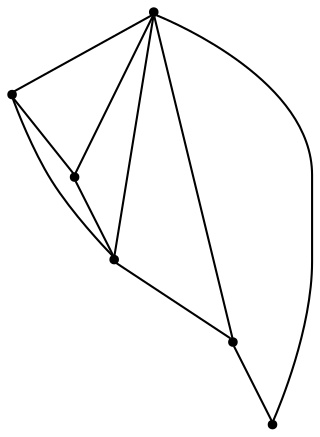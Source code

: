 graph {
  node [shape=point,comment="{\"directed\":false,\"doi\":\"10.4230/LIPIcs.GD.2024.32\",\"figure\":\"15 (3)\"}"]

  v0 [pos="723.8368323222429,1453.9289558497708"]
  v1 [pos="549.6221698777975,1263.9222904039668"]
  v2 [pos="470.4337086288919,1263.9222904039668"]
  v3 [pos="597.1352943239939,1453.9289558497708"]
  v4 [pos="676.3237078760468,1263.9222904039668"]
  v5 [pos="755.5121850239034,1263.9222904039668"]

  v0 -- v1 [id="-1",pos="723.8368323222429,1453.9289558497708 549.6221698777975,1263.9222904039668 549.6221698777975,1263.9222904039668 549.6221698777975,1263.9222904039668"]
  v3 -- v0 [id="-3",pos="597.1352943239939,1453.9289558497708 723.8368323222429,1453.9289558497708 723.8368323222429,1453.9289558497708 723.8368323222429,1453.9289558497708"]
  v2 -- v1 [id="-6",pos="470.4337086288919,1263.9222904039668 549.6221698777975,1263.9222904039668 549.6221698777975,1263.9222904039668 549.6221698777975,1263.9222904039668"]
  v1 -- v4 [id="-7",pos="549.6221698777975,1263.9222904039668 676.3237078760468,1263.9222904039668 676.3237078760468,1263.9222904039668 676.3237078760468,1263.9222904039668"]
  v4 -- v5 [id="-8",pos="676.3237078760468,1263.9222904039668 755.5121850239034,1263.9222904039668 755.5121850239034,1263.9222904039668 755.5121850239034,1263.9222904039668"]
  v3 -- v5 [id="-10",pos="597.1352943239939,1453.9289558497708 755.5121850239034,1263.9222904039668 755.5121850239034,1263.9222904039668 755.5121850239034,1263.9222904039668"]
  v3 -- v2 [id="-11",pos="597.1352943239939,1453.9289558497708 470.4337086288919,1263.9222904039668 470.4337086288919,1263.9222904039668 470.4337086288919,1263.9222904039668"]
  v3 -- v1 [id="-12",pos="597.1352943239939,1453.9289558497708 549.6221698777975,1263.9222904039668 549.6221698777975,1263.9222904039668 549.6221698777975,1263.9222904039668"]
  v3 -- v4 [id="-13",pos="597.1352943239939,1453.9289558497708 676.3237078760468,1263.9222904039668 676.3237078760468,1263.9222904039668 676.3237078760468,1263.9222904039668"]
  v0 -- v2 [id="-14",pos="723.8368323222429,1453.9289558497708 470.4337086288919,1263.9222904039668 470.4337086288919,1263.9222904039668 470.4337086288919,1263.9222904039668"]
}